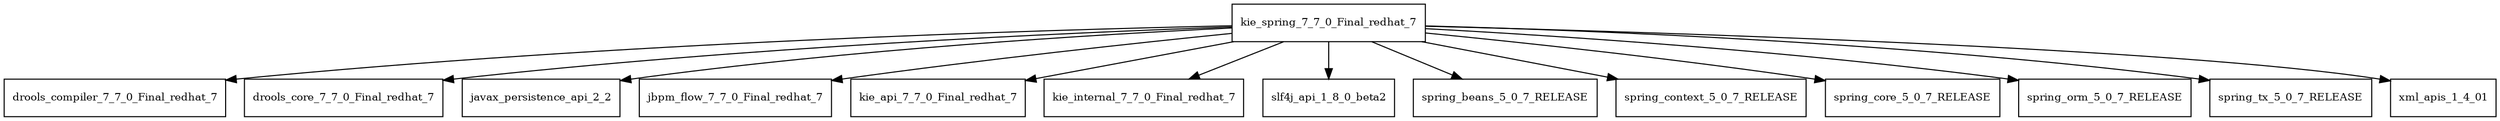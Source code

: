 digraph kie_spring_7_7_0_Final_redhat_7_dependencies {
  node [shape = box, fontsize=10.0];
  kie_spring_7_7_0_Final_redhat_7 -> drools_compiler_7_7_0_Final_redhat_7;
  kie_spring_7_7_0_Final_redhat_7 -> drools_core_7_7_0_Final_redhat_7;
  kie_spring_7_7_0_Final_redhat_7 -> javax_persistence_api_2_2;
  kie_spring_7_7_0_Final_redhat_7 -> jbpm_flow_7_7_0_Final_redhat_7;
  kie_spring_7_7_0_Final_redhat_7 -> kie_api_7_7_0_Final_redhat_7;
  kie_spring_7_7_0_Final_redhat_7 -> kie_internal_7_7_0_Final_redhat_7;
  kie_spring_7_7_0_Final_redhat_7 -> slf4j_api_1_8_0_beta2;
  kie_spring_7_7_0_Final_redhat_7 -> spring_beans_5_0_7_RELEASE;
  kie_spring_7_7_0_Final_redhat_7 -> spring_context_5_0_7_RELEASE;
  kie_spring_7_7_0_Final_redhat_7 -> spring_core_5_0_7_RELEASE;
  kie_spring_7_7_0_Final_redhat_7 -> spring_orm_5_0_7_RELEASE;
  kie_spring_7_7_0_Final_redhat_7 -> spring_tx_5_0_7_RELEASE;
  kie_spring_7_7_0_Final_redhat_7 -> xml_apis_1_4_01;
}
